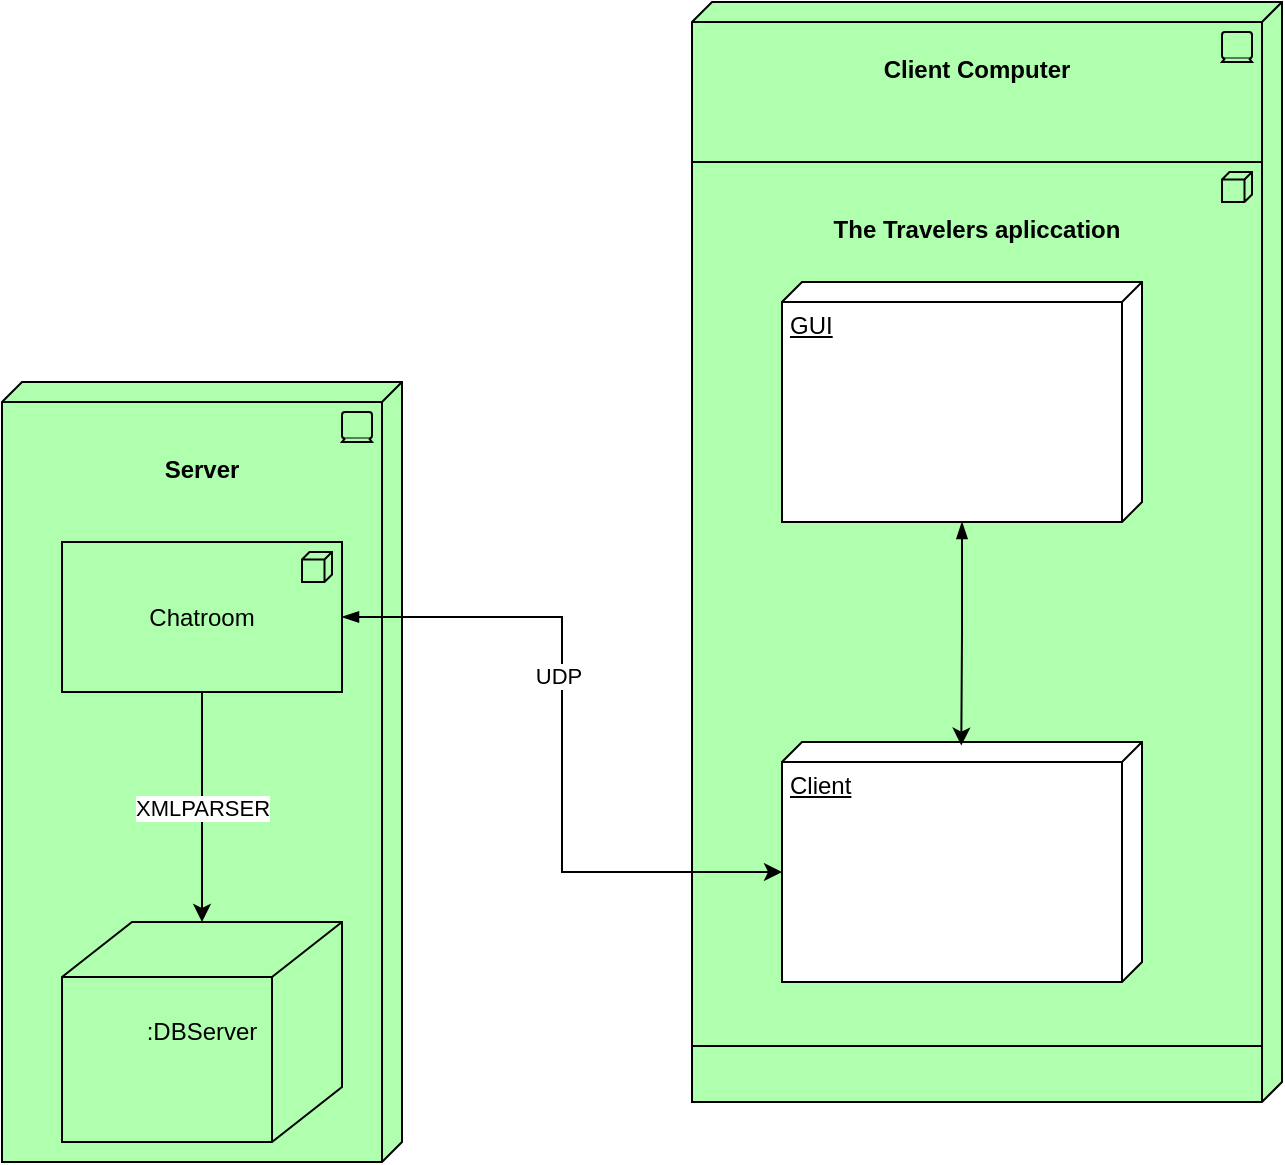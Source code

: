 <mxfile version="13.1.3" type="onedrive"><diagram id="EjAl8BLAeBIWuKTqej6i" name="Page-1"><mxGraphModel dx="1179" dy="1831" grid="1" gridSize="10" guides="1" tooltips="1" connect="1" arrows="1" fold="1" page="1" pageScale="1" pageWidth="827" pageHeight="1169" math="0" shadow="0"><root><mxCell id="0"/><mxCell id="1" parent="0"/><mxCell id="ZCaUojr5IlAyRk60KI3P-13" value="" style="html=1;outlineConnect=0;whiteSpace=wrap;fillColor=#AFFFAF;shape=mxgraph.archimate3.tech;techType=device;" parent="1" vertex="1"><mxGeometry x="140" y="-30" width="200" height="390" as="geometry"/></mxCell><mxCell id="ZCaUojr5IlAyRk60KI3P-9" value=":DBServer" style="html=1;outlineConnect=0;whiteSpace=wrap;fillColor=#AFFFAF;shape=mxgraph.archimate3.node;" parent="1" vertex="1"><mxGeometry x="170" y="240" width="140" height="110" as="geometry"/></mxCell><mxCell id="ZCaUojr5IlAyRk60KI3P-14" value="XMLPARSER" style="edgeStyle=orthogonalEdgeStyle;rounded=0;orthogonalLoop=1;jettySize=auto;html=1;" parent="1" source="ZCaUojr5IlAyRk60KI3P-18" target="ZCaUojr5IlAyRk60KI3P-9" edge="1"><mxGeometry relative="1" as="geometry"><mxPoint x="210" y="120" as="sourcePoint"/><mxPoint x="210" y="250" as="targetPoint"/></mxGeometry></mxCell><mxCell id="ZCaUojr5IlAyRk60KI3P-15" value="" style="html=1;outlineConnect=0;whiteSpace=wrap;fillColor=#AFFFAF;shape=mxgraph.archimate3.tech;techType=device;" parent="1" vertex="1"><mxGeometry x="485" y="-220" width="295" height="550" as="geometry"/></mxCell><mxCell id="ZCaUojr5IlAyRk60KI3P-18" value="Chatroom" style="html=1;outlineConnect=0;whiteSpace=wrap;fillColor=#AFFFAF;shape=mxgraph.archimate3.application;appType=node;archiType=square;" parent="1" vertex="1"><mxGeometry x="170" y="50" width="140" height="75" as="geometry"/></mxCell><mxCell id="ZCaUojr5IlAyRk60KI3P-20" value="" style="html=1;outlineConnect=0;whiteSpace=wrap;fillColor=#AFFFAF;shape=mxgraph.archimate3.application;appType=node;archiType=square;" parent="1" vertex="1"><mxGeometry x="485" y="-140" width="285" height="442" as="geometry"/></mxCell><mxCell id="Npo3mLTy5HDjP6I_2DTW-2" value="GUI" style="verticalAlign=top;align=left;spacingTop=8;spacingLeft=2;spacingRight=12;shape=cube;size=10;direction=south;fontStyle=4;html=1;" vertex="1" parent="1"><mxGeometry x="530" y="-80" width="180" height="120" as="geometry"/></mxCell><mxCell id="Npo3mLTy5HDjP6I_2DTW-3" value="The Travelers apliccation" style="text;align=center;fontStyle=1;verticalAlign=middle;spacingLeft=3;spacingRight=3;strokeColor=none;rotatable=0;points=[[0,0.5],[1,0.5]];portConstraint=eastwest;" vertex="1" parent="1"><mxGeometry x="587.5" y="-120" width="80" height="26" as="geometry"/></mxCell><mxCell id="Npo3mLTy5HDjP6I_2DTW-4" value="Server" style="text;align=center;fontStyle=1;verticalAlign=middle;spacingLeft=3;spacingRight=3;strokeColor=none;rotatable=0;points=[[0,0.5],[1,0.5]];portConstraint=eastwest;" vertex="1" parent="1"><mxGeometry x="200" width="80" height="26" as="geometry"/></mxCell><mxCell id="Npo3mLTy5HDjP6I_2DTW-5" value="Client" style="verticalAlign=top;align=left;spacingTop=8;spacingLeft=2;spacingRight=12;shape=cube;size=10;direction=south;fontStyle=4;html=1;" vertex="1" parent="1"><mxGeometry x="530" y="150" width="180" height="120" as="geometry"/></mxCell><mxCell id="Npo3mLTy5HDjP6I_2DTW-6" style="edgeStyle=orthogonalEdgeStyle;rounded=0;orthogonalLoop=1;jettySize=auto;html=1;startArrow=blockThin;startFill=1;entryX=0.015;entryY=0.502;entryDx=0;entryDy=0;entryPerimeter=0;" edge="1" parent="1" source="Npo3mLTy5HDjP6I_2DTW-2" target="Npo3mLTy5HDjP6I_2DTW-5"><mxGeometry relative="1" as="geometry"><mxPoint x="537.5" y="210.034" as="targetPoint"/><mxPoint x="290.0" y="70.034" as="sourcePoint"/><Array as="points"/></mxGeometry></mxCell><mxCell id="Npo3mLTy5HDjP6I_2DTW-8" value="Client Computer" style="text;align=center;fontStyle=1;verticalAlign=middle;spacingLeft=3;spacingRight=3;strokeColor=none;rotatable=0;points=[[0,0.5],[1,0.5]];portConstraint=eastwest;" vertex="1" parent="1"><mxGeometry x="587.5" y="-200" width="80" height="26" as="geometry"/></mxCell><mxCell id="ZCaUojr5IlAyRk60KI3P-7" style="edgeStyle=orthogonalEdgeStyle;rounded=0;orthogonalLoop=1;jettySize=auto;html=1;startArrow=blockThin;startFill=1;entryX=0;entryY=0;entryDx=65;entryDy=180;entryPerimeter=0;" parent="1" source="ZCaUojr5IlAyRk60KI3P-18" target="Npo3mLTy5HDjP6I_2DTW-5" edge="1"><mxGeometry relative="1" as="geometry"><mxPoint x="430" y="70" as="targetPoint"/><mxPoint x="290" y="35" as="sourcePoint"/><Array as="points"/></mxGeometry></mxCell><mxCell id="ZCaUojr5IlAyRk60KI3P-10" value="UDP" style="edgeLabel;html=1;align=center;verticalAlign=middle;resizable=0;points=[];" parent="ZCaUojr5IlAyRk60KI3P-7" vertex="1" connectable="0"><mxGeometry x="-0.2" y="-2" relative="1" as="geometry"><mxPoint as="offset"/></mxGeometry></mxCell></root></mxGraphModel></diagram></mxfile>
